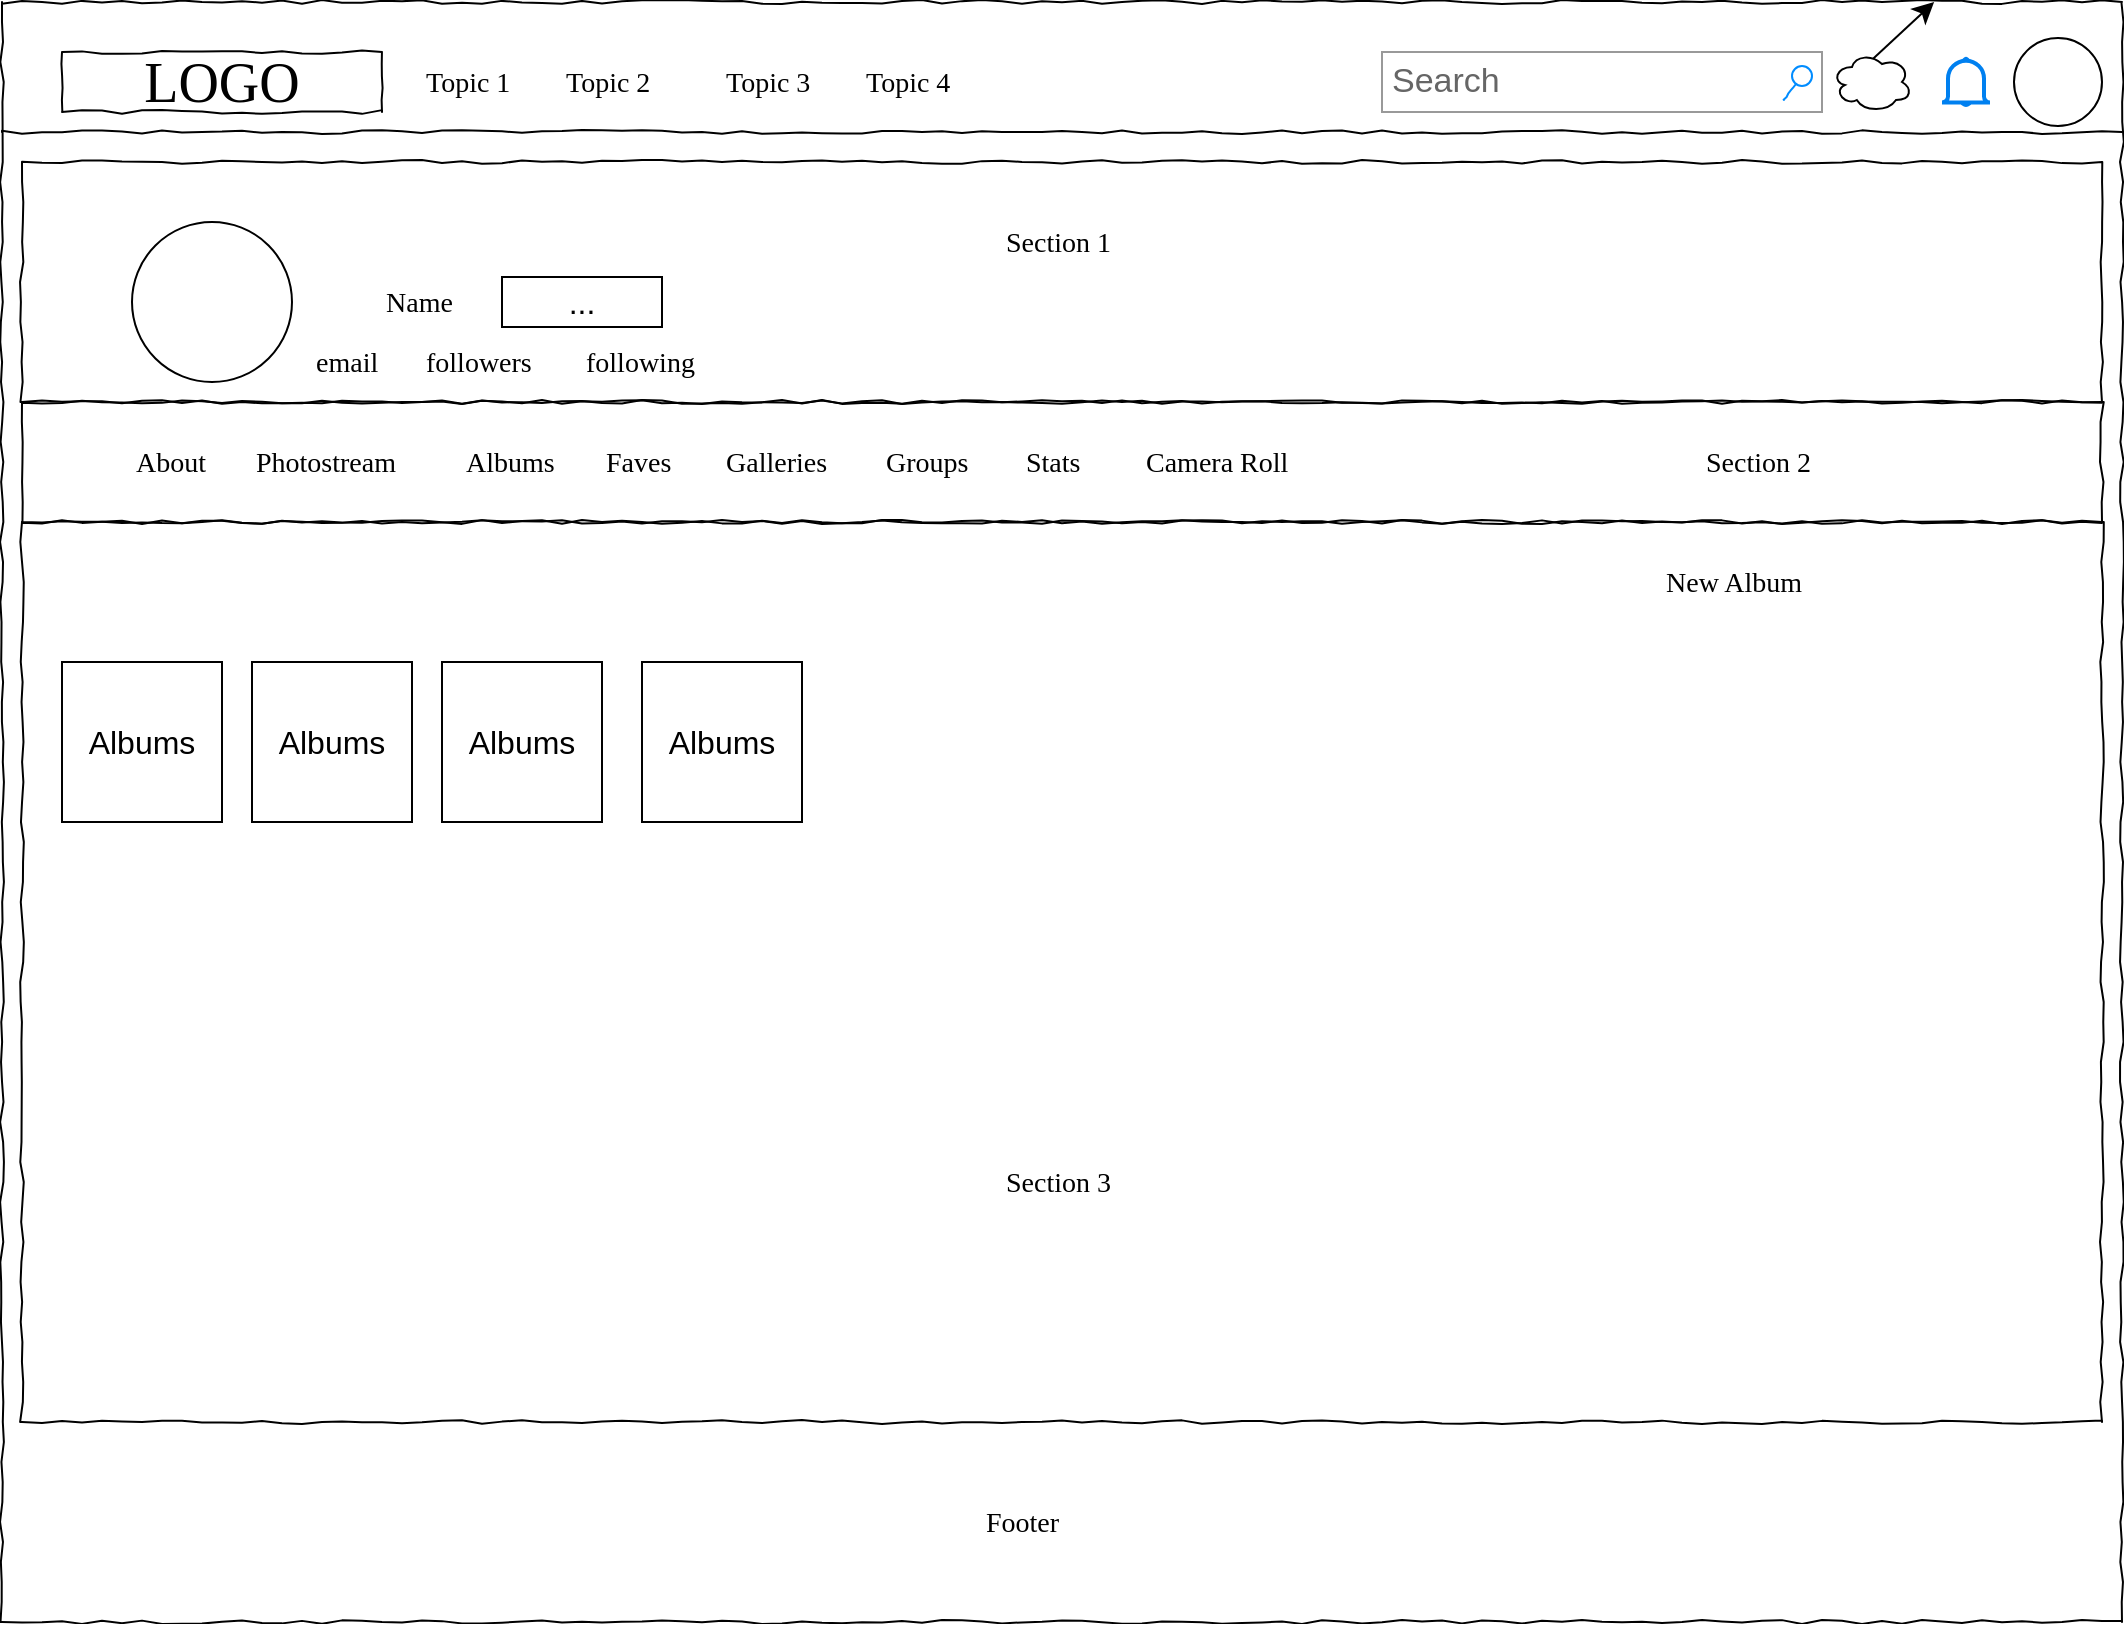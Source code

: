 <mxfile version="22.1.4" type="github">
  <diagram name="Page-1" id="03018318-947c-dd8e-b7a3-06fadd420f32">
    <mxGraphModel dx="1674" dy="832" grid="1" gridSize="10" guides="1" tooltips="1" connect="1" arrows="1" fold="1" page="1" pageScale="1" pageWidth="1100" pageHeight="850" background="none" math="0" shadow="0">
      <root>
        <mxCell id="0" />
        <mxCell id="1" parent="0" />
        <mxCell id="677b7b8949515195-1" value="" style="whiteSpace=wrap;html=1;rounded=0;shadow=0;labelBackgroundColor=none;strokeColor=#000000;strokeWidth=1;fillColor=none;fontFamily=Verdana;fontSize=12;fontColor=#000000;align=center;comic=1;" parent="1" vertex="1">
          <mxGeometry x="20" y="10" width="1060" height="810" as="geometry" />
        </mxCell>
        <mxCell id="677b7b8949515195-2" value="LOGO" style="whiteSpace=wrap;html=1;rounded=0;shadow=0;labelBackgroundColor=none;strokeWidth=1;fontFamily=Verdana;fontSize=28;align=center;comic=1;" parent="1" vertex="1">
          <mxGeometry x="50" y="35" width="160" height="30" as="geometry" />
        </mxCell>
        <mxCell id="677b7b8949515195-3" value="Search" style="strokeWidth=1;shadow=0;dashed=0;align=center;html=1;shape=mxgraph.mockup.forms.searchBox;strokeColor=#999999;mainText=;strokeColor2=#008cff;fontColor=#666666;fontSize=17;align=left;spacingLeft=3;rounded=0;labelBackgroundColor=none;comic=1;" parent="1" vertex="1">
          <mxGeometry x="710" y="35" width="220" height="30" as="geometry" />
        </mxCell>
        <mxCell id="677b7b8949515195-4" value="Topic 1" style="text;html=1;points=[];align=left;verticalAlign=top;spacingTop=-4;fontSize=14;fontFamily=Verdana" parent="1" vertex="1">
          <mxGeometry x="230" y="40" width="60" height="20" as="geometry" />
        </mxCell>
        <mxCell id="677b7b8949515195-5" value="Topic 2" style="text;html=1;points=[];align=left;verticalAlign=top;spacingTop=-4;fontSize=14;fontFamily=Verdana" parent="1" vertex="1">
          <mxGeometry x="300" y="40" width="60" height="20" as="geometry" />
        </mxCell>
        <mxCell id="677b7b8949515195-6" value="Topic 3" style="text;html=1;points=[];align=left;verticalAlign=top;spacingTop=-4;fontSize=14;fontFamily=Verdana" parent="1" vertex="1">
          <mxGeometry x="380" y="40" width="60" height="20" as="geometry" />
        </mxCell>
        <mxCell id="677b7b8949515195-7" value="Topic 4" style="text;html=1;points=[];align=left;verticalAlign=top;spacingTop=-4;fontSize=14;fontFamily=Verdana" parent="1" vertex="1">
          <mxGeometry x="450" y="40" width="60" height="20" as="geometry" />
        </mxCell>
        <mxCell id="677b7b8949515195-9" value="" style="line;strokeWidth=1;html=1;rounded=0;shadow=0;labelBackgroundColor=none;fillColor=none;fontFamily=Verdana;fontSize=14;fontColor=#000000;align=center;comic=1;" parent="1" vertex="1">
          <mxGeometry x="20" y="70" width="1060" height="10" as="geometry" />
        </mxCell>
        <mxCell id="677b7b8949515195-10" value="" style="whiteSpace=wrap;html=1;rounded=0;shadow=0;labelBackgroundColor=none;strokeWidth=1;fillColor=none;fontFamily=Verdana;fontSize=12;align=center;comic=1;" parent="1" vertex="1">
          <mxGeometry x="30" y="90" width="1040" height="120" as="geometry" />
        </mxCell>
        <mxCell id="677b7b8949515195-11" value="Section 1" style="text;html=1;points=[];align=left;verticalAlign=top;spacingTop=-4;fontSize=14;fontFamily=Verdana" parent="1" vertex="1">
          <mxGeometry x="520" y="120" width="60" height="20" as="geometry" />
        </mxCell>
        <mxCell id="677b7b8949515195-25" value="" style="whiteSpace=wrap;html=1;rounded=0;shadow=0;labelBackgroundColor=none;strokeWidth=1;fillColor=none;fontFamily=Verdana;fontSize=12;align=center;comic=1;" parent="1" vertex="1">
          <mxGeometry x="30" y="210" width="1040" height="60" as="geometry" />
        </mxCell>
        <mxCell id="677b7b8949515195-26" value="" style="whiteSpace=wrap;html=1;rounded=0;shadow=0;labelBackgroundColor=none;strokeWidth=1;fillColor=none;fontFamily=Verdana;fontSize=12;align=center;comic=1;" parent="1" vertex="1">
          <mxGeometry x="30" y="270" width="1040" height="450" as="geometry" />
        </mxCell>
        <mxCell id="XqxLafVs6NosBDWz7TMO-2" style="edgeStyle=none;curved=1;rounded=0;orthogonalLoop=1;jettySize=auto;html=1;exitX=0.16;exitY=0.55;exitDx=0;exitDy=0;exitPerimeter=0;fontSize=12;startSize=8;endSize=8;" edge="1" parent="1" source="XqxLafVs6NosBDWz7TMO-1" target="677b7b8949515195-1">
          <mxGeometry relative="1" as="geometry" />
        </mxCell>
        <mxCell id="XqxLafVs6NosBDWz7TMO-1" value="" style="ellipse;shape=cloud;whiteSpace=wrap;html=1;fontSize=16;" vertex="1" parent="1">
          <mxGeometry x="935" y="35" width="40" height="30" as="geometry" />
        </mxCell>
        <mxCell id="XqxLafVs6NosBDWz7TMO-3" value="" style="html=1;verticalLabelPosition=bottom;align=center;labelBackgroundColor=#ffffff;verticalAlign=top;strokeWidth=2;strokeColor=#0080F0;shadow=0;dashed=0;shape=mxgraph.ios7.icons.bell;fontSize=16;" vertex="1" parent="1">
          <mxGeometry x="990" y="38.45" width="24" height="23.1" as="geometry" />
        </mxCell>
        <mxCell id="XqxLafVs6NosBDWz7TMO-4" value="" style="ellipse;whiteSpace=wrap;html=1;aspect=fixed;fontSize=16;" vertex="1" parent="1">
          <mxGeometry x="1026" y="28" width="44" height="44" as="geometry" />
        </mxCell>
        <mxCell id="XqxLafVs6NosBDWz7TMO-5" value="Name&lt;br&gt;" style="text;html=1;points=[];align=left;verticalAlign=top;spacingTop=-4;fontSize=14;fontFamily=Verdana" vertex="1" parent="1">
          <mxGeometry x="210" y="150" width="110" height="20" as="geometry" />
        </mxCell>
        <mxCell id="XqxLafVs6NosBDWz7TMO-6" value="email&lt;br&gt;" style="text;html=1;points=[];align=left;verticalAlign=top;spacingTop=-4;fontSize=14;fontFamily=Verdana" vertex="1" parent="1">
          <mxGeometry x="175" y="180" width="60" height="20" as="geometry" />
        </mxCell>
        <mxCell id="XqxLafVs6NosBDWz7TMO-7" value="following&lt;br&gt;" style="text;html=1;points=[];align=left;verticalAlign=top;spacingTop=-4;fontSize=14;fontFamily=Verdana" vertex="1" parent="1">
          <mxGeometry x="310" y="180" width="60" height="20" as="geometry" />
        </mxCell>
        <mxCell id="XqxLafVs6NosBDWz7TMO-8" value="followers" style="text;html=1;points=[];align=left;verticalAlign=top;spacingTop=-4;fontSize=14;fontFamily=Verdana" vertex="1" parent="1">
          <mxGeometry x="230" y="180" width="60" height="20" as="geometry" />
        </mxCell>
        <mxCell id="XqxLafVs6NosBDWz7TMO-9" value="" style="ellipse;whiteSpace=wrap;html=1;aspect=fixed;fontSize=16;" vertex="1" parent="1">
          <mxGeometry x="85" y="120" width="80" height="80" as="geometry" />
        </mxCell>
        <mxCell id="XqxLafVs6NosBDWz7TMO-11" value="..." style="rounded=0;whiteSpace=wrap;html=1;fontSize=16;" vertex="1" parent="1">
          <mxGeometry x="270" y="147.5" width="80" height="25" as="geometry" />
        </mxCell>
        <mxCell id="XqxLafVs6NosBDWz7TMO-12" value="Section 2" style="text;html=1;points=[];align=left;verticalAlign=top;spacingTop=-4;fontSize=14;fontFamily=Verdana" vertex="1" parent="1">
          <mxGeometry x="870" y="230" width="60" height="20" as="geometry" />
        </mxCell>
        <mxCell id="XqxLafVs6NosBDWz7TMO-13" value="Stats" style="text;html=1;points=[];align=left;verticalAlign=top;spacingTop=-4;fontSize=14;fontFamily=Verdana" vertex="1" parent="1">
          <mxGeometry x="530" y="230" width="60" height="20" as="geometry" />
        </mxCell>
        <mxCell id="XqxLafVs6NosBDWz7TMO-14" value="Groups" style="text;html=1;points=[];align=left;verticalAlign=top;spacingTop=-4;fontSize=14;fontFamily=Verdana" vertex="1" parent="1">
          <mxGeometry x="460" y="230" width="60" height="20" as="geometry" />
        </mxCell>
        <mxCell id="XqxLafVs6NosBDWz7TMO-15" value="Galleries" style="text;html=1;points=[];align=left;verticalAlign=top;spacingTop=-4;fontSize=14;fontFamily=Verdana" vertex="1" parent="1">
          <mxGeometry x="380" y="230" width="60" height="20" as="geometry" />
        </mxCell>
        <mxCell id="XqxLafVs6NosBDWz7TMO-16" value="Faves" style="text;html=1;points=[];align=left;verticalAlign=top;spacingTop=-4;fontSize=14;fontFamily=Verdana" vertex="1" parent="1">
          <mxGeometry x="320" y="230" width="60" height="20" as="geometry" />
        </mxCell>
        <mxCell id="XqxLafVs6NosBDWz7TMO-17" value="Albums" style="text;html=1;points=[];align=left;verticalAlign=top;spacingTop=-4;fontSize=14;fontFamily=Verdana" vertex="1" parent="1">
          <mxGeometry x="250" y="230" width="60" height="20" as="geometry" />
        </mxCell>
        <mxCell id="XqxLafVs6NosBDWz7TMO-18" value="Photostream" style="text;html=1;points=[];align=left;verticalAlign=top;spacingTop=-4;fontSize=14;fontFamily=Verdana" vertex="1" parent="1">
          <mxGeometry x="145" y="230" width="60" height="20" as="geometry" />
        </mxCell>
        <mxCell id="XqxLafVs6NosBDWz7TMO-19" value="About" style="text;html=1;points=[];align=left;verticalAlign=top;spacingTop=-4;fontSize=14;fontFamily=Verdana" vertex="1" parent="1">
          <mxGeometry x="85" y="230" width="60" height="20" as="geometry" />
        </mxCell>
        <mxCell id="XqxLafVs6NosBDWz7TMO-20" value="Camera Roll&lt;br&gt;" style="text;html=1;points=[];align=left;verticalAlign=top;spacingTop=-4;fontSize=14;fontFamily=Verdana" vertex="1" parent="1">
          <mxGeometry x="590" y="230" width="60" height="20" as="geometry" />
        </mxCell>
        <mxCell id="XqxLafVs6NosBDWz7TMO-21" value="Section 3" style="text;html=1;points=[];align=left;verticalAlign=top;spacingTop=-4;fontSize=14;fontFamily=Verdana" vertex="1" parent="1">
          <mxGeometry x="520" y="590" width="60" height="20" as="geometry" />
        </mxCell>
        <mxCell id="XqxLafVs6NosBDWz7TMO-23" value="Albums" style="whiteSpace=wrap;html=1;aspect=fixed;fontSize=16;" vertex="1" parent="1">
          <mxGeometry x="50" y="340" width="80" height="80" as="geometry" />
        </mxCell>
        <mxCell id="XqxLafVs6NosBDWz7TMO-24" value="Albums" style="whiteSpace=wrap;html=1;aspect=fixed;fontSize=16;" vertex="1" parent="1">
          <mxGeometry x="145" y="340" width="80" height="80" as="geometry" />
        </mxCell>
        <mxCell id="XqxLafVs6NosBDWz7TMO-25" value="Albums" style="whiteSpace=wrap;html=1;aspect=fixed;fontSize=16;" vertex="1" parent="1">
          <mxGeometry x="240" y="340" width="80" height="80" as="geometry" />
        </mxCell>
        <mxCell id="XqxLafVs6NosBDWz7TMO-26" value="Albums" style="whiteSpace=wrap;html=1;aspect=fixed;fontSize=16;" vertex="1" parent="1">
          <mxGeometry x="340" y="340" width="80" height="80" as="geometry" />
        </mxCell>
        <mxCell id="XqxLafVs6NosBDWz7TMO-27" value="New Album&lt;br&gt;" style="text;html=1;points=[];align=left;verticalAlign=top;spacingTop=-4;fontSize=14;fontFamily=Verdana" vertex="1" parent="1">
          <mxGeometry x="850" y="290" width="60" height="20" as="geometry" />
        </mxCell>
        <mxCell id="XqxLafVs6NosBDWz7TMO-28" value="Footer&lt;br&gt;" style="text;html=1;points=[];align=left;verticalAlign=top;spacingTop=-4;fontSize=14;fontFamily=Verdana" vertex="1" parent="1">
          <mxGeometry x="510" y="760" width="60" height="20" as="geometry" />
        </mxCell>
      </root>
    </mxGraphModel>
  </diagram>
</mxfile>
